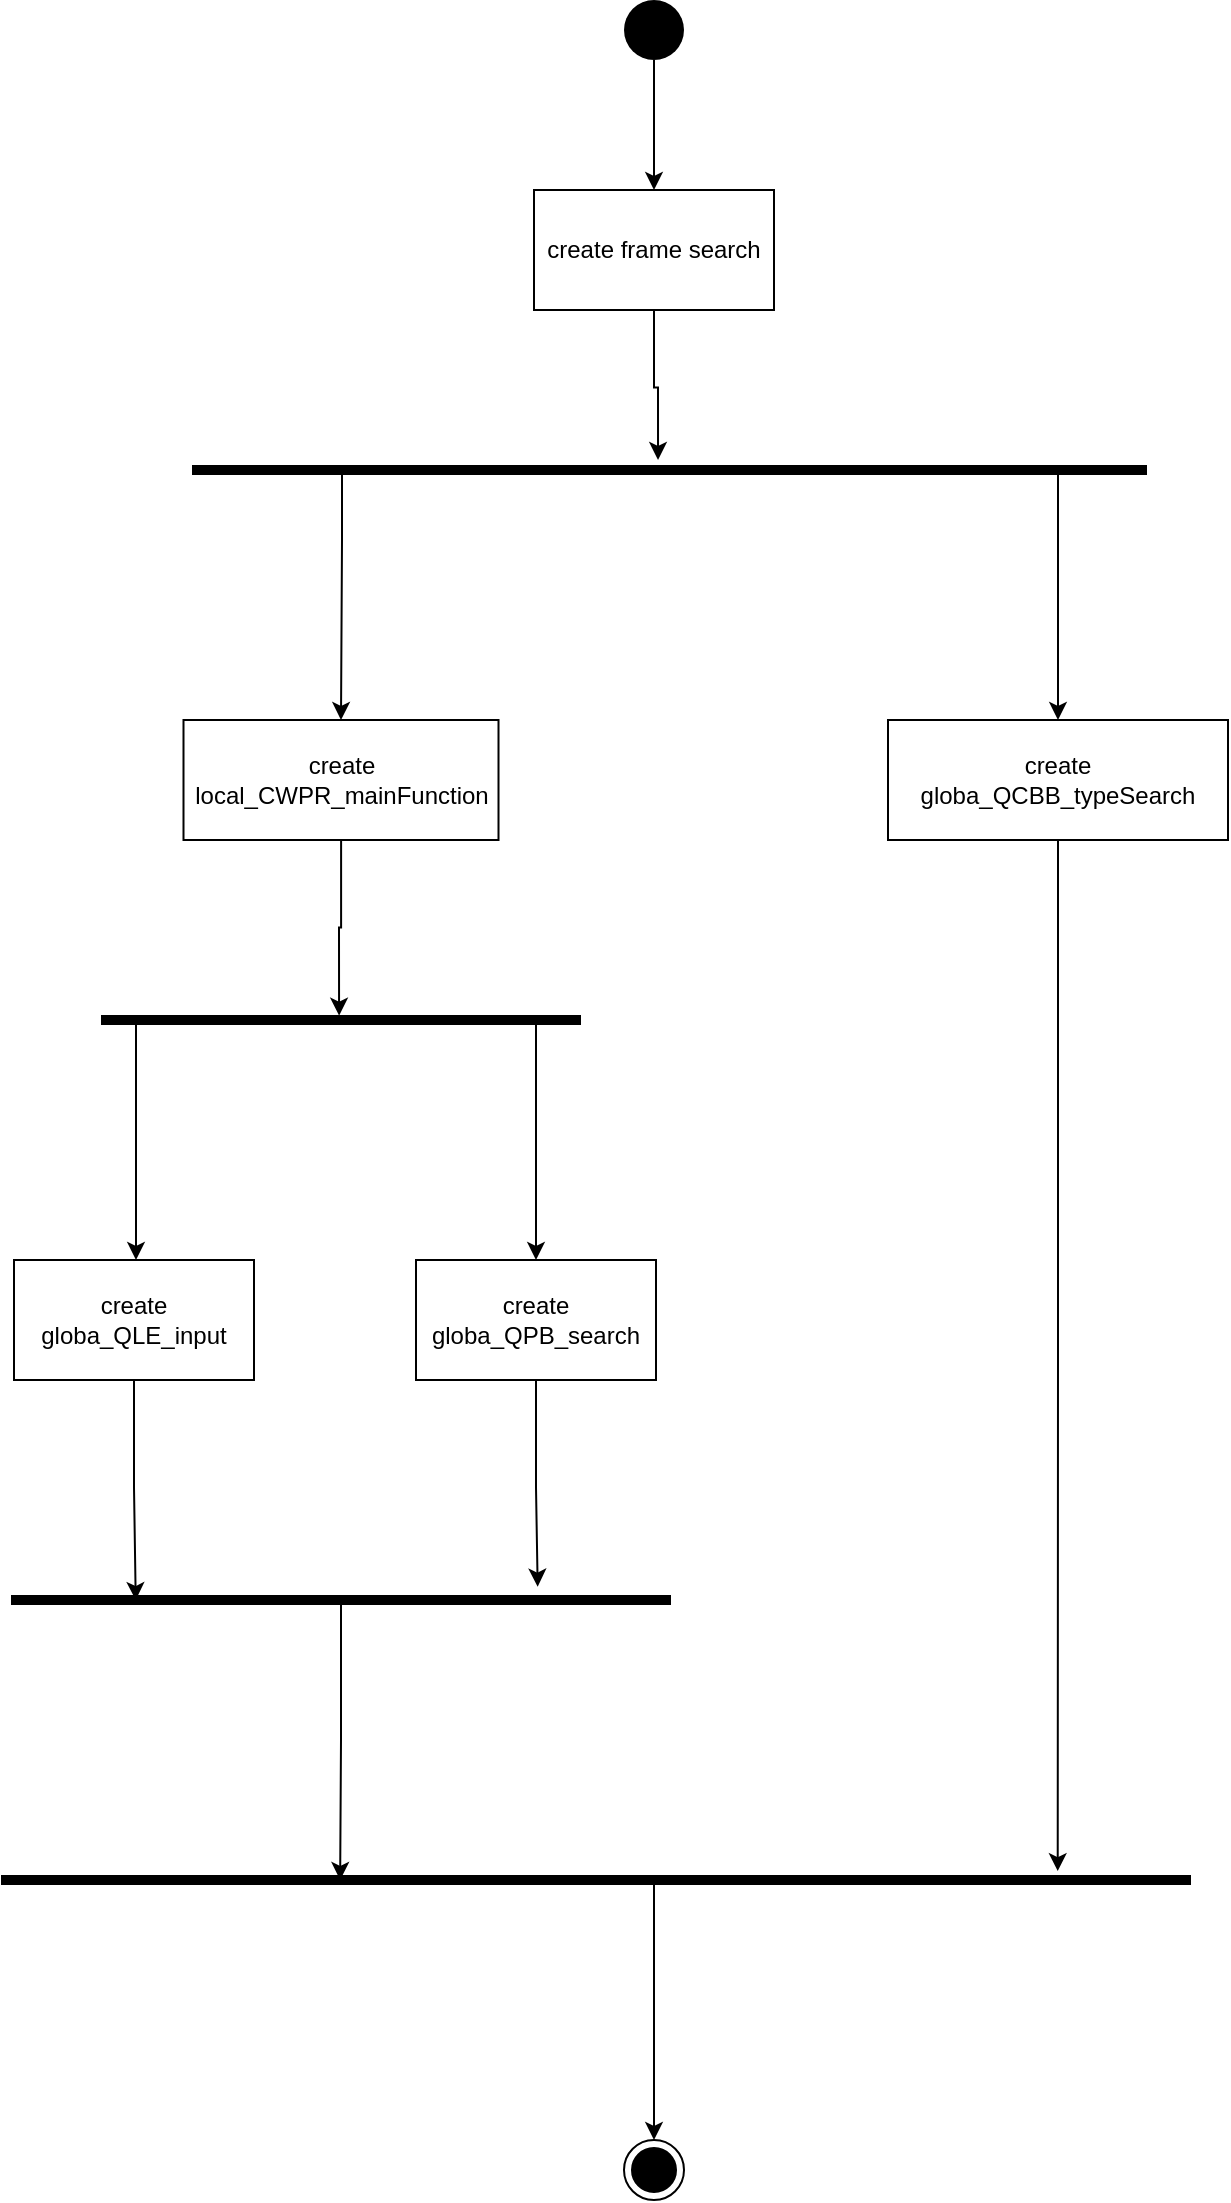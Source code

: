 <mxfile version="20.3.0" type="device" pages="3"><diagram id="C5RBs43oDa-KdzZeNtuy" name="Initial"><mxGraphModel dx="782" dy="579" grid="1" gridSize="10" guides="1" tooltips="1" connect="1" arrows="1" fold="1" page="1" pageScale="1" pageWidth="827" pageHeight="1169" math="0" shadow="0"><root><mxCell id="WIyWlLk6GJQsqaUBKTNV-0"/><mxCell id="WIyWlLk6GJQsqaUBKTNV-1" parent="WIyWlLk6GJQsqaUBKTNV-0"/><mxCell id="HW3s6GcuG9SrPmaIT4zq-5" value="" style="edgeStyle=orthogonalEdgeStyle;rounded=0;orthogonalLoop=1;jettySize=auto;html=1;" parent="WIyWlLk6GJQsqaUBKTNV-1" source="HW3s6GcuG9SrPmaIT4zq-3" target="HW3s6GcuG9SrPmaIT4zq-4" edge="1"><mxGeometry relative="1" as="geometry"/></mxCell><mxCell id="HW3s6GcuG9SrPmaIT4zq-3" value="" style="ellipse;fillColor=#000000;strokeColor=none;" parent="WIyWlLk6GJQsqaUBKTNV-1" vertex="1"><mxGeometry x="399" y="10" width="30" height="30" as="geometry"/></mxCell><mxCell id="HW3s6GcuG9SrPmaIT4zq-23" style="edgeStyle=orthogonalEdgeStyle;rounded=0;orthogonalLoop=1;jettySize=auto;html=1;entryX=-0.5;entryY=0.512;entryDx=0;entryDy=0;entryPerimeter=0;" parent="WIyWlLk6GJQsqaUBKTNV-1" source="HW3s6GcuG9SrPmaIT4zq-4" target="HW3s6GcuG9SrPmaIT4zq-6" edge="1"><mxGeometry relative="1" as="geometry"/></mxCell><mxCell id="HW3s6GcuG9SrPmaIT4zq-4" value="create frame search" style="whiteSpace=wrap;html=1;fillColor=default;strokeColor=default;" parent="WIyWlLk6GJQsqaUBKTNV-1" vertex="1"><mxGeometry x="354" y="105" width="120" height="60" as="geometry"/></mxCell><mxCell id="HW3s6GcuG9SrPmaIT4zq-13" style="edgeStyle=orthogonalEdgeStyle;rounded=0;orthogonalLoop=1;jettySize=auto;html=1;entryX=0.5;entryY=0;entryDx=0;entryDy=0;" parent="WIyWlLk6GJQsqaUBKTNV-1" target="HW3s6GcuG9SrPmaIT4zq-12" edge="1"><mxGeometry relative="1" as="geometry"><mxPoint x="616" y="247.5" as="sourcePoint"/><Array as="points"><mxPoint x="616" y="320"/><mxPoint x="616" y="320"/></Array></mxGeometry></mxCell><mxCell id="HW3s6GcuG9SrPmaIT4zq-18" style="edgeStyle=orthogonalEdgeStyle;rounded=0;orthogonalLoop=1;jettySize=auto;html=1;entryX=0.5;entryY=0;entryDx=0;entryDy=0;" parent="WIyWlLk6GJQsqaUBKTNV-1" target="HW3s6GcuG9SrPmaIT4zq-17" edge="1"><mxGeometry relative="1" as="geometry"><mxPoint x="258" y="247.5" as="sourcePoint"/><Array as="points"><mxPoint x="258" y="280"/><mxPoint x="258" y="280"/></Array></mxGeometry></mxCell><mxCell id="HW3s6GcuG9SrPmaIT4zq-6" value="" style="html=1;points=[];perimeter=orthogonalPerimeter;fillColor=#000000;strokeColor=none;rotation=90;" parent="WIyWlLk6GJQsqaUBKTNV-1" vertex="1"><mxGeometry x="419.25" y="6.25" width="5" height="477.5" as="geometry"/></mxCell><mxCell id="HW3s6GcuG9SrPmaIT4zq-25" style="edgeStyle=orthogonalEdgeStyle;rounded=0;orthogonalLoop=1;jettySize=auto;html=1;entryX=0.5;entryY=0.811;entryDx=0;entryDy=0;entryPerimeter=0;" parent="WIyWlLk6GJQsqaUBKTNV-1" source="HW3s6GcuG9SrPmaIT4zq-8" target="HW3s6GcuG9SrPmaIT4zq-24" edge="1"><mxGeometry relative="1" as="geometry"/></mxCell><mxCell id="HW3s6GcuG9SrPmaIT4zq-8" value="create &lt;br&gt;globa_QLE_input" style="whiteSpace=wrap;html=1;fillColor=default;strokeColor=default;" parent="WIyWlLk6GJQsqaUBKTNV-1" vertex="1"><mxGeometry x="94" y="640" width="120" height="60" as="geometry"/></mxCell><mxCell id="HW3s6GcuG9SrPmaIT4zq-28" style="edgeStyle=orthogonalEdgeStyle;rounded=0;orthogonalLoop=1;jettySize=auto;html=1;entryX=-0.389;entryY=0.112;entryDx=0;entryDy=0;entryPerimeter=0;" parent="WIyWlLk6GJQsqaUBKTNV-1" source="HW3s6GcuG9SrPmaIT4zq-12" target="HW3s6GcuG9SrPmaIT4zq-27" edge="1"><mxGeometry relative="1" as="geometry"/></mxCell><mxCell id="HW3s6GcuG9SrPmaIT4zq-12" value="create &lt;br&gt;globa_QCBB_typeSearch" style="whiteSpace=wrap;html=1;fillColor=default;strokeColor=default;" parent="WIyWlLk6GJQsqaUBKTNV-1" vertex="1"><mxGeometry x="531" y="370" width="170" height="60" as="geometry"/></mxCell><mxCell id="HW3s6GcuG9SrPmaIT4zq-20" style="edgeStyle=orthogonalEdgeStyle;rounded=0;orthogonalLoop=1;jettySize=auto;html=1;entryX=0.5;entryY=0;entryDx=0;entryDy=0;" parent="WIyWlLk6GJQsqaUBKTNV-1" source="HW3s6GcuG9SrPmaIT4zq-15" edge="1"><mxGeometry relative="1" as="geometry"><mxPoint x="155" y="640" as="targetPoint"/><Array as="points"><mxPoint x="155" y="560"/><mxPoint x="155" y="560"/></Array></mxGeometry></mxCell><mxCell id="HW3s6GcuG9SrPmaIT4zq-22" style="edgeStyle=orthogonalEdgeStyle;rounded=0;orthogonalLoop=1;jettySize=auto;html=1;entryX=0.5;entryY=0;entryDx=0;entryDy=0;" parent="WIyWlLk6GJQsqaUBKTNV-1" source="HW3s6GcuG9SrPmaIT4zq-15" target="HW3s6GcuG9SrPmaIT4zq-21" edge="1"><mxGeometry relative="1" as="geometry"><Array as="points"><mxPoint x="355" y="570"/><mxPoint x="355" y="570"/></Array></mxGeometry></mxCell><mxCell id="HW3s6GcuG9SrPmaIT4zq-15" value="" style="html=1;points=[];perimeter=orthogonalPerimeter;fillColor=#000000;strokeColor=none;rotation=90;" parent="WIyWlLk6GJQsqaUBKTNV-1" vertex="1"><mxGeometry x="255" y="400" width="5" height="240" as="geometry"/></mxCell><mxCell id="HW3s6GcuG9SrPmaIT4zq-19" style="edgeStyle=orthogonalEdgeStyle;rounded=0;orthogonalLoop=1;jettySize=auto;html=1;entryX=0.065;entryY=0.504;entryDx=0;entryDy=0;entryPerimeter=0;" parent="WIyWlLk6GJQsqaUBKTNV-1" source="HW3s6GcuG9SrPmaIT4zq-17" target="HW3s6GcuG9SrPmaIT4zq-15" edge="1"><mxGeometry relative="1" as="geometry"/></mxCell><mxCell id="HW3s6GcuG9SrPmaIT4zq-17" value="create &lt;br&gt;local_CWPR_mainFunction" style="whiteSpace=wrap;html=1;fillColor=default;strokeColor=default;" parent="WIyWlLk6GJQsqaUBKTNV-1" vertex="1"><mxGeometry x="178.75" y="370" width="157.5" height="60" as="geometry"/></mxCell><mxCell id="HW3s6GcuG9SrPmaIT4zq-26" style="edgeStyle=orthogonalEdgeStyle;rounded=0;orthogonalLoop=1;jettySize=auto;html=1;entryX=-0.833;entryY=0.202;entryDx=0;entryDy=0;entryPerimeter=0;" parent="WIyWlLk6GJQsqaUBKTNV-1" source="HW3s6GcuG9SrPmaIT4zq-21" target="HW3s6GcuG9SrPmaIT4zq-24" edge="1"><mxGeometry relative="1" as="geometry"/></mxCell><mxCell id="HW3s6GcuG9SrPmaIT4zq-21" value="create &lt;br&gt;globa_QPB_search" style="whiteSpace=wrap;html=1;fillColor=default;strokeColor=default;" parent="WIyWlLk6GJQsqaUBKTNV-1" vertex="1"><mxGeometry x="295" y="640" width="120" height="60" as="geometry"/></mxCell><mxCell id="HW3s6GcuG9SrPmaIT4zq-29" style="edgeStyle=orthogonalEdgeStyle;rounded=0;orthogonalLoop=1;jettySize=auto;html=1;entryX=0.5;entryY=0.715;entryDx=0;entryDy=0;entryPerimeter=0;" parent="WIyWlLk6GJQsqaUBKTNV-1" source="HW3s6GcuG9SrPmaIT4zq-24" target="HW3s6GcuG9SrPmaIT4zq-27" edge="1"><mxGeometry relative="1" as="geometry"/></mxCell><mxCell id="HW3s6GcuG9SrPmaIT4zq-24" value="" style="html=1;points=[];perimeter=orthogonalPerimeter;fillColor=#000000;strokeColor=none;rotation=90;" parent="WIyWlLk6GJQsqaUBKTNV-1" vertex="1"><mxGeometry x="255" y="645" width="5" height="330" as="geometry"/></mxCell><mxCell id="HW3s6GcuG9SrPmaIT4zq-31" style="edgeStyle=orthogonalEdgeStyle;rounded=0;orthogonalLoop=1;jettySize=auto;html=1;entryX=0.5;entryY=0;entryDx=0;entryDy=0;" parent="WIyWlLk6GJQsqaUBKTNV-1" source="HW3s6GcuG9SrPmaIT4zq-27" target="HW3s6GcuG9SrPmaIT4zq-30" edge="1"><mxGeometry relative="1" as="geometry"><Array as="points"><mxPoint x="414" y="1000"/><mxPoint x="414" y="1000"/></Array></mxGeometry></mxCell><mxCell id="HW3s6GcuG9SrPmaIT4zq-27" value="" style="html=1;points=[];perimeter=orthogonalPerimeter;fillColor=#000000;strokeColor=none;rotation=90;" parent="WIyWlLk6GJQsqaUBKTNV-1" vertex="1"><mxGeometry x="382.5" y="652.5" width="5" height="595" as="geometry"/></mxCell><mxCell id="HW3s6GcuG9SrPmaIT4zq-30" value="" style="ellipse;html=1;shape=endState;fillColor=strokeColor;strokeColor=default;" parent="WIyWlLk6GJQsqaUBKTNV-1" vertex="1"><mxGeometry x="399" y="1080" width="30" height="30" as="geometry"/></mxCell></root></mxGraphModel></diagram><diagram id="mfyhlO7D3mJiVKeQT4cL" name="Activity"><mxGraphModel dx="1303" dy="965" grid="1" gridSize="10" guides="1" tooltips="1" connect="1" arrows="1" fold="1" page="1" pageScale="1" pageWidth="3300" pageHeight="4681" math="0" shadow="0"><root><mxCell id="0"/><mxCell id="1" parent="0"/><mxCell id="NuwRtj6f5ZlNWBXVbHST-3" value="" style="edgeStyle=orthogonalEdgeStyle;rounded=0;orthogonalLoop=1;jettySize=auto;html=1;" parent="1" source="NuwRtj6f5ZlNWBXVbHST-1" target="NuwRtj6f5ZlNWBXVbHST-2" edge="1"><mxGeometry relative="1" as="geometry"/></mxCell><mxCell id="NuwRtj6f5ZlNWBXVbHST-1" value="the screen display search" style="whiteSpace=wrap;html=1;strokeColor=default;fillColor=default;" parent="1" vertex="1"><mxGeometry x="1520" y="40" width="120" height="60" as="geometry"/></mxCell><mxCell id="NuwRtj6f5ZlNWBXVbHST-5" value="" style="edgeStyle=orthogonalEdgeStyle;rounded=0;orthogonalLoop=1;jettySize=auto;html=1;" parent="1" source="NuwRtj6f5ZlNWBXVbHST-2" target="NuwRtj6f5ZlNWBXVbHST-4" edge="1"><mxGeometry relative="1" as="geometry"/></mxCell><mxCell id="NuwRtj6f5ZlNWBXVbHST-2" value="enter input" style="whiteSpace=wrap;html=1;" parent="1" vertex="1"><mxGeometry x="1520" y="180" width="120" height="60" as="geometry"/></mxCell><mxCell id="NuwRtj6f5ZlNWBXVbHST-7" style="edgeStyle=orthogonalEdgeStyle;rounded=0;orthogonalLoop=1;jettySize=auto;html=1;entryX=1;entryY=0.5;entryDx=0;entryDy=0;" parent="1" source="NuwRtj6f5ZlNWBXVbHST-4" target="NuwRtj6f5ZlNWBXVbHST-6" edge="1"><mxGeometry relative="1" as="geometry"/></mxCell><mxCell id="S7KIOJrOLh0cjMI3lGs8-2" value="" style="edgeStyle=orthogonalEdgeStyle;rounded=0;orthogonalLoop=1;jettySize=auto;html=1;" edge="1" parent="1" source="NuwRtj6f5ZlNWBXVbHST-4" target="S7KIOJrOLh0cjMI3lGs8-1"><mxGeometry relative="1" as="geometry"/></mxCell><mxCell id="NuwRtj6f5ZlNWBXVbHST-4" value="click button or press enter" style="rhombus;whiteSpace=wrap;html=1;" parent="1" vertex="1"><mxGeometry x="1535" y="360" width="90" height="100" as="geometry"/></mxCell><mxCell id="NuwRtj6f5ZlNWBXVbHST-6" value="" style="shape=sumEllipse;perimeter=ellipsePerimeter;whiteSpace=wrap;html=1;backgroundOutline=1;strokeColor=default;fillColor=default;" parent="1" vertex="1"><mxGeometry x="1360" y="395" width="30" height="30" as="geometry"/></mxCell><mxCell id="NuwRtj6f5ZlNWBXVbHST-8" value="No" style="text;html=1;align=center;verticalAlign=middle;resizable=0;points=[];autosize=1;strokeColor=none;fillColor=none;" parent="1" vertex="1"><mxGeometry x="1450" y="380" width="40" height="30" as="geometry"/></mxCell><mxCell id="NuwRtj6f5ZlNWBXVbHST-15" value="" style="edgeStyle=orthogonalEdgeStyle;rounded=0;orthogonalLoop=1;jettySize=auto;html=1;" parent="1" source="NuwRtj6f5ZlNWBXVbHST-9" target="NuwRtj6f5ZlNWBXVbHST-14" edge="1"><mxGeometry relative="1" as="geometry"/></mxCell><mxCell id="gUjxd9xFuRG3Gw2kJHa5-24" value="" style="edgeStyle=orthogonalEdgeStyle;rounded=0;orthogonalLoop=1;jettySize=auto;html=1;" parent="1" source="NuwRtj6f5ZlNWBXVbHST-9" target="gUjxd9xFuRG3Gw2kJHa5-23" edge="1"><mxGeometry relative="1" as="geometry"/></mxCell><mxCell id="gUjxd9xFuRG3Gw2kJHa5-35" value="" style="edgeStyle=orthogonalEdgeStyle;rounded=0;orthogonalLoop=1;jettySize=auto;html=1;" parent="1" source="NuwRtj6f5ZlNWBXVbHST-9" target="gUjxd9xFuRG3Gw2kJHa5-34" edge="1"><mxGeometry relative="1" as="geometry"/></mxCell><mxCell id="NuwRtj6f5ZlNWBXVbHST-9" value="check combobox" style="rhombus;whiteSpace=wrap;html=1;" parent="1" vertex="1"><mxGeometry x="1535" y="688" width="90" height="100" as="geometry"/></mxCell><mxCell id="NuwRtj6f5ZlNWBXVbHST-11" value="Yes" style="text;html=1;align=center;verticalAlign=middle;resizable=0;points=[];autosize=1;strokeColor=none;fillColor=none;" parent="1" vertex="1"><mxGeometry x="1580" y="638" width="40" height="30" as="geometry"/></mxCell><mxCell id="gUjxd9xFuRG3Gw2kJHa5-2" value="" style="edgeStyle=orthogonalEdgeStyle;rounded=0;orthogonalLoop=1;jettySize=auto;html=1;" parent="1" source="NuwRtj6f5ZlNWBXVbHST-14" target="gUjxd9xFuRG3Gw2kJHa5-1" edge="1"><mxGeometry relative="1" as="geometry"/></mxCell><mxCell id="NuwRtj6f5ZlNWBXVbHST-14" value="search meaning of word from DB_Word" style="ellipse;whiteSpace=wrap;html=1;" parent="1" vertex="1"><mxGeometry x="1020" y="868" width="120" height="60" as="geometry"/></mxCell><mxCell id="NuwRtj6f5ZlNWBXVbHST-16" value="viet-eng" style="text;html=1;align=center;verticalAlign=middle;resizable=0;points=[];autosize=1;strokeColor=none;fillColor=none;" parent="1" vertex="1"><mxGeometry x="1375" y="708" width="70" height="30" as="geometry"/></mxCell><mxCell id="gUjxd9xFuRG3Gw2kJHa5-64" style="edgeStyle=orthogonalEdgeStyle;rounded=0;orthogonalLoop=1;jettySize=auto;html=1;entryX=0;entryY=0.5;entryDx=0;entryDy=0;" parent="1" source="gUjxd9xFuRG3Gw2kJHa5-1" target="gUjxd9xFuRG3Gw2kJHa5-11" edge="1"><mxGeometry relative="1" as="geometry"/></mxCell><mxCell id="Yy6Gukao0RlILfRF28ny-2" value="" style="edgeStyle=orthogonalEdgeStyle;rounded=0;orthogonalLoop=1;jettySize=auto;html=1;entryX=0.5;entryY=0;entryDx=0;entryDy=0;" edge="1" parent="1" source="gUjxd9xFuRG3Gw2kJHa5-1" target="gUjxd9xFuRG3Gw2kJHa5-5"><mxGeometry relative="1" as="geometry"><mxPoint x="1080" y="1143" as="targetPoint"/></mxGeometry></mxCell><mxCell id="gUjxd9xFuRG3Gw2kJHa5-1" value="have listWord?" style="rhombus;whiteSpace=wrap;html=1;" parent="1" vertex="1"><mxGeometry x="1040" y="973" width="80" height="80" as="geometry"/></mxCell><mxCell id="gUjxd9xFuRG3Gw2kJHa5-8" value="" style="edgeStyle=orthogonalEdgeStyle;rounded=0;orthogonalLoop=1;jettySize=auto;html=1;" parent="1" source="gUjxd9xFuRG3Gw2kJHa5-5" target="gUjxd9xFuRG3Gw2kJHa5-7" edge="1"><mxGeometry relative="1" as="geometry"/></mxCell><mxCell id="gUjxd9xFuRG3Gw2kJHa5-5" value="add each word in widget" style="ellipse;whiteSpace=wrap;html=1;" parent="1" vertex="1"><mxGeometry x="1020" y="1160" width="120" height="60" as="geometry"/></mxCell><mxCell id="gUjxd9xFuRG3Gw2kJHa5-10" value="" style="edgeStyle=orthogonalEdgeStyle;rounded=0;orthogonalLoop=1;jettySize=auto;html=1;" parent="1" source="gUjxd9xFuRG3Gw2kJHa5-7" target="gUjxd9xFuRG3Gw2kJHa5-9" edge="1"><mxGeometry relative="1" as="geometry"/></mxCell><mxCell id="gUjxd9xFuRG3Gw2kJHa5-7" value="add widgets to listShowing" style="ellipse;whiteSpace=wrap;html=1;" parent="1" vertex="1"><mxGeometry x="1020" y="1300" width="120" height="60" as="geometry"/></mxCell><mxCell id="gUjxd9xFuRG3Gw2kJHa5-9" value="show in the widget show words" style="whiteSpace=wrap;html=1;" parent="1" vertex="1"><mxGeometry x="1020" y="1440" width="120" height="60" as="geometry"/></mxCell><mxCell id="gUjxd9xFuRG3Gw2kJHa5-14" value="" style="edgeStyle=orthogonalEdgeStyle;rounded=0;orthogonalLoop=1;jettySize=auto;html=1;" parent="1" source="gUjxd9xFuRG3Gw2kJHa5-11" target="gUjxd9xFuRG3Gw2kJHa5-13" edge="1"><mxGeometry relative="1" as="geometry"/></mxCell><mxCell id="gUjxd9xFuRG3Gw2kJHa5-11" value="show message annouce don't find text and tell want to search in internet" style="whiteSpace=wrap;html=1;" parent="1" vertex="1"><mxGeometry x="1530" y="1878" width="120" height="60" as="geometry"/></mxCell><mxCell id="gUjxd9xFuRG3Gw2kJHa5-18" value="" style="edgeStyle=orthogonalEdgeStyle;rounded=0;orthogonalLoop=1;jettySize=auto;html=1;" parent="1" source="gUjxd9xFuRG3Gw2kJHa5-13" target="gUjxd9xFuRG3Gw2kJHa5-17" edge="1"><mxGeometry relative="1" as="geometry"/></mxCell><mxCell id="gUjxd9xFuRG3Gw2kJHa5-20" value="" style="edgeStyle=orthogonalEdgeStyle;rounded=0;orthogonalLoop=1;jettySize=auto;html=1;" parent="1" source="gUjxd9xFuRG3Gw2kJHa5-13" target="gUjxd9xFuRG3Gw2kJHa5-19" edge="1"><mxGeometry relative="1" as="geometry"/></mxCell><mxCell id="gUjxd9xFuRG3Gw2kJHa5-13" value="click in message" style="rhombus;whiteSpace=wrap;html=1;" parent="1" vertex="1"><mxGeometry x="1550" y="2008" width="80" height="80" as="geometry"/></mxCell><mxCell id="gUjxd9xFuRG3Gw2kJHa5-17" value="open browser" style="whiteSpace=wrap;html=1;" parent="1" vertex="1"><mxGeometry x="1370" y="2128" width="120" height="60" as="geometry"/></mxCell><mxCell id="gUjxd9xFuRG3Gw2kJHa5-19" value="destroy message" style="whiteSpace=wrap;html=1;" parent="1" vertex="1"><mxGeometry x="1670" y="2128" width="120" height="60" as="geometry"/></mxCell><mxCell id="gUjxd9xFuRG3Gw2kJHa5-21" value="Yes" style="text;html=1;align=center;verticalAlign=middle;resizable=0;points=[];autosize=1;strokeColor=none;fillColor=none;" parent="1" vertex="1"><mxGeometry x="1470" y="2018" width="40" height="30" as="geometry"/></mxCell><mxCell id="gUjxd9xFuRG3Gw2kJHa5-22" value="Cancel" style="text;html=1;align=center;verticalAlign=middle;resizable=0;points=[];autosize=1;strokeColor=none;fillColor=none;" parent="1" vertex="1"><mxGeometry x="1650" y="2018" width="60" height="30" as="geometry"/></mxCell><mxCell id="gUjxd9xFuRG3Gw2kJHa5-27" value="" style="edgeStyle=orthogonalEdgeStyle;rounded=0;orthogonalLoop=1;jettySize=auto;html=1;" parent="1" source="gUjxd9xFuRG3Gw2kJHa5-23" target="gUjxd9xFuRG3Gw2kJHa5-26" edge="1"><mxGeometry relative="1" as="geometry"/></mxCell><mxCell id="gUjxd9xFuRG3Gw2kJHa5-23" value="search word from DB_word" style="ellipse;whiteSpace=wrap;html=1;" parent="1" vertex="1"><mxGeometry x="1520" y="888" width="120" height="60" as="geometry"/></mxCell><mxCell id="gUjxd9xFuRG3Gw2kJHa5-25" value="eng-viet" style="text;html=1;align=center;verticalAlign=middle;resizable=0;points=[];autosize=1;strokeColor=none;fillColor=none;" parent="1" vertex="1"><mxGeometry x="1580" y="818" width="70" height="30" as="geometry"/></mxCell><mxCell id="gUjxd9xFuRG3Gw2kJHa5-71" style="edgeStyle=orthogonalEdgeStyle;rounded=0;orthogonalLoop=1;jettySize=auto;html=1;entryX=0.5;entryY=0;entryDx=0;entryDy=0;" parent="1" source="gUjxd9xFuRG3Gw2kJHa5-26" target="gUjxd9xFuRG3Gw2kJHa5-11" edge="1"><mxGeometry relative="1" as="geometry"><Array as="points"><mxPoint x="1720" y="1013"/><mxPoint x="1720" y="1588"/><mxPoint x="1590" y="1588"/></Array></mxGeometry></mxCell><mxCell id="Yy6Gukao0RlILfRF28ny-5" value="" style="edgeStyle=orthogonalEdgeStyle;rounded=0;orthogonalLoop=1;jettySize=auto;html=1;entryX=0.5;entryY=0;entryDx=0;entryDy=0;" edge="1" parent="1" source="gUjxd9xFuRG3Gw2kJHa5-26" target="gUjxd9xFuRG3Gw2kJHa5-28"><mxGeometry relative="1" as="geometry"><mxPoint x="1580" y="1143" as="targetPoint"/></mxGeometry></mxCell><mxCell id="gUjxd9xFuRG3Gw2kJHa5-26" value="Find" style="rhombus;whiteSpace=wrap;html=1;" parent="1" vertex="1"><mxGeometry x="1540" y="973" width="80" height="80" as="geometry"/></mxCell><mxCell id="q7JfVjtkW27l7ydclnNB-1" style="edgeStyle=orthogonalEdgeStyle;rounded=0;orthogonalLoop=1;jettySize=auto;html=1;entryX=0.5;entryY=0;entryDx=0;entryDy=0;" edge="1" parent="1" source="gUjxd9xFuRG3Gw2kJHa5-28" target="gUjxd9xFuRG3Gw2kJHa5-32"><mxGeometry relative="1" as="geometry"/></mxCell><mxCell id="gUjxd9xFuRG3Gw2kJHa5-28" value="add word to widget" style="ellipse;whiteSpace=wrap;html=1;" parent="1" vertex="1"><mxGeometry x="1520" y="1158" width="120" height="60" as="geometry"/></mxCell><mxCell id="gUjxd9xFuRG3Gw2kJHa5-32" value="show screen that display word" style="whiteSpace=wrap;html=1;" parent="1" vertex="1"><mxGeometry x="1520" y="1278" width="120" height="60" as="geometry"/></mxCell><mxCell id="gUjxd9xFuRG3Gw2kJHa5-38" value="" style="edgeStyle=orthogonalEdgeStyle;rounded=0;orthogonalLoop=1;jettySize=auto;html=1;" parent="1" source="gUjxd9xFuRG3Gw2kJHa5-34" target="gUjxd9xFuRG3Gw2kJHa5-37" edge="1"><mxGeometry relative="1" as="geometry"/></mxCell><mxCell id="gUjxd9xFuRG3Gw2kJHa5-34" value="searh text in DB_grammar" style="ellipse;whiteSpace=wrap;html=1;" parent="1" vertex="1"><mxGeometry x="2050" y="888" width="120" height="60" as="geometry"/></mxCell><mxCell id="gUjxd9xFuRG3Gw2kJHa5-36" value="grammar" style="text;html=1;align=center;verticalAlign=middle;resizable=0;points=[];autosize=1;strokeColor=none;fillColor=none;" parent="1" vertex="1"><mxGeometry x="1780" y="708" width="70" height="30" as="geometry"/></mxCell><mxCell id="gUjxd9xFuRG3Gw2kJHa5-46" value="" style="edgeStyle=orthogonalEdgeStyle;rounded=0;orthogonalLoop=1;jettySize=auto;html=1;" parent="1" source="gUjxd9xFuRG3Gw2kJHa5-37" target="gUjxd9xFuRG3Gw2kJHa5-45" edge="1"><mxGeometry relative="1" as="geometry"/></mxCell><mxCell id="Yy6Gukao0RlILfRF28ny-8" value="" style="edgeStyle=orthogonalEdgeStyle;rounded=0;orthogonalLoop=1;jettySize=auto;html=1;entryX=0.5;entryY=0;entryDx=0;entryDy=0;" edge="1" parent="1" source="gUjxd9xFuRG3Gw2kJHa5-37" target="gUjxd9xFuRG3Gw2kJHa5-39"><mxGeometry relative="1" as="geometry"><mxPoint x="2110" y="1188" as="targetPoint"/></mxGeometry></mxCell><mxCell id="gUjxd9xFuRG3Gw2kJHa5-37" value="find" style="rhombus;whiteSpace=wrap;html=1;" parent="1" vertex="1"><mxGeometry x="2070" y="1018" width="80" height="80" as="geometry"/></mxCell><mxCell id="gUjxd9xFuRG3Gw2kJHa5-42" value="" style="edgeStyle=orthogonalEdgeStyle;rounded=0;orthogonalLoop=1;jettySize=auto;html=1;" parent="1" source="gUjxd9xFuRG3Gw2kJHa5-39" target="gUjxd9xFuRG3Gw2kJHa5-41" edge="1"><mxGeometry relative="1" as="geometry"/></mxCell><mxCell id="gUjxd9xFuRG3Gw2kJHa5-39" value="add grammar to widget" style="ellipse;whiteSpace=wrap;html=1;" parent="1" vertex="1"><mxGeometry x="2050" y="1200" width="120" height="60" as="geometry"/></mxCell><mxCell id="gUjxd9xFuRG3Gw2kJHa5-44" value="" style="edgeStyle=orthogonalEdgeStyle;rounded=0;orthogonalLoop=1;jettySize=auto;html=1;" parent="1" source="gUjxd9xFuRG3Gw2kJHa5-41" target="gUjxd9xFuRG3Gw2kJHa5-43" edge="1"><mxGeometry relative="1" as="geometry"/></mxCell><mxCell id="gUjxd9xFuRG3Gw2kJHa5-41" value="add widget to listShowing" style="ellipse;whiteSpace=wrap;html=1;" parent="1" vertex="1"><mxGeometry x="2050" y="1340" width="120" height="60" as="geometry"/></mxCell><mxCell id="gUjxd9xFuRG3Gw2kJHa5-43" value="show screen that display grammar" style="whiteSpace=wrap;html=1;" parent="1" vertex="1"><mxGeometry x="2050" y="1480" width="120" height="60" as="geometry"/></mxCell><mxCell id="gUjxd9xFuRG3Gw2kJHa5-48" value="" style="edgeStyle=orthogonalEdgeStyle;rounded=0;orthogonalLoop=1;jettySize=auto;html=1;" parent="1" source="gUjxd9xFuRG3Gw2kJHa5-45" target="gUjxd9xFuRG3Gw2kJHa5-47" edge="1"><mxGeometry relative="1" as="geometry"/></mxCell><mxCell id="gUjxd9xFuRG3Gw2kJHa5-45" value="search structure in DB_grammar" style="ellipse;whiteSpace=wrap;html=1;" parent="1" vertex="1"><mxGeometry x="2290" y="1028" width="120" height="60" as="geometry"/></mxCell><mxCell id="gUjxd9xFuRG3Gw2kJHa5-72" style="edgeStyle=orthogonalEdgeStyle;rounded=0;orthogonalLoop=1;jettySize=auto;html=1;entryX=1;entryY=0.5;entryDx=0;entryDy=0;" parent="1" source="gUjxd9xFuRG3Gw2kJHa5-47" target="gUjxd9xFuRG3Gw2kJHa5-11" edge="1"><mxGeometry relative="1" as="geometry"><Array as="points"><mxPoint x="2600" y="1198"/><mxPoint x="2600" y="1908"/></Array></mxGeometry></mxCell><mxCell id="Yy6Gukao0RlILfRF28ny-11" value="" style="edgeStyle=orthogonalEdgeStyle;rounded=0;orthogonalLoop=1;jettySize=auto;html=1;entryX=0.5;entryY=0;entryDx=0;entryDy=0;" edge="1" parent="1" source="gUjxd9xFuRG3Gw2kJHa5-47" target="gUjxd9xFuRG3Gw2kJHa5-49"><mxGeometry relative="1" as="geometry"><mxPoint x="2350.0" y="1328" as="targetPoint"/></mxGeometry></mxCell><mxCell id="gUjxd9xFuRG3Gw2kJHa5-47" value="have listGrammar" style="rhombus;whiteSpace=wrap;html=1;" parent="1" vertex="1"><mxGeometry x="2310" y="1158" width="80" height="80" as="geometry"/></mxCell><mxCell id="gUjxd9xFuRG3Gw2kJHa5-54" value="" style="edgeStyle=orthogonalEdgeStyle;rounded=0;orthogonalLoop=1;jettySize=auto;html=1;" parent="1" source="gUjxd9xFuRG3Gw2kJHa5-49" target="gUjxd9xFuRG3Gw2kJHa5-53" edge="1"><mxGeometry relative="1" as="geometry"/></mxCell><mxCell id="gUjxd9xFuRG3Gw2kJHa5-49" value="add each grammar to widget" style="ellipse;whiteSpace=wrap;html=1;" parent="1" vertex="1"><mxGeometry x="2290" y="1350" width="120" height="60" as="geometry"/></mxCell><mxCell id="gUjxd9xFuRG3Gw2kJHa5-56" value="" style="edgeStyle=orthogonalEdgeStyle;rounded=0;orthogonalLoop=1;jettySize=auto;html=1;" parent="1" source="gUjxd9xFuRG3Gw2kJHa5-53" target="gUjxd9xFuRG3Gw2kJHa5-55" edge="1"><mxGeometry relative="1" as="geometry"/></mxCell><mxCell id="gUjxd9xFuRG3Gw2kJHa5-53" value="add all widdgets to listShowing" style="ellipse;whiteSpace=wrap;html=1;" parent="1" vertex="1"><mxGeometry x="2290" y="1490" width="120" height="60" as="geometry"/></mxCell><mxCell id="gUjxd9xFuRG3Gw2kJHa5-55" value="show screen that display grammars" style="whiteSpace=wrap;html=1;" parent="1" vertex="1"><mxGeometry x="2290" y="1630" width="120" height="60" as="geometry"/></mxCell><mxCell id="gUjxd9xFuRG3Gw2kJHa5-57" value="Yes" style="text;html=1;align=center;verticalAlign=middle;resizable=0;points=[];autosize=1;strokeColor=none;fillColor=none;" parent="1" vertex="1"><mxGeometry x="1040" y="1090" width="40" height="30" as="geometry"/></mxCell><mxCell id="gUjxd9xFuRG3Gw2kJHa5-58" value="Yes" style="text;html=1;align=center;verticalAlign=middle;resizable=0;points=[];autosize=1;strokeColor=none;fillColor=none;" parent="1" vertex="1"><mxGeometry x="1540" y="1080" width="40" height="30" as="geometry"/></mxCell><mxCell id="gUjxd9xFuRG3Gw2kJHa5-59" value="Yes" style="text;html=1;align=center;verticalAlign=middle;resizable=0;points=[];autosize=1;strokeColor=none;fillColor=none;" parent="1" vertex="1"><mxGeometry x="2070" y="1128" width="40" height="30" as="geometry"/></mxCell><mxCell id="gUjxd9xFuRG3Gw2kJHa5-61" value="Yes" style="text;html=1;align=center;verticalAlign=middle;resizable=0;points=[];autosize=1;strokeColor=none;fillColor=none;" parent="1" vertex="1"><mxGeometry x="2310" y="1263" width="40" height="30" as="geometry"/></mxCell><mxCell id="gUjxd9xFuRG3Gw2kJHa5-63" value="No" style="text;html=1;align=center;verticalAlign=middle;resizable=0;points=[];autosize=1;strokeColor=none;fillColor=none;" parent="1" vertex="1"><mxGeometry x="2480" y="1173" width="40" height="30" as="geometry"/></mxCell><mxCell id="gUjxd9xFuRG3Gw2kJHa5-65" value="No" style="text;html=1;align=center;verticalAlign=middle;resizable=0;points=[];autosize=1;strokeColor=none;fillColor=none;" parent="1" vertex="1"><mxGeometry x="1170" y="988" width="40" height="30" as="geometry"/></mxCell><mxCell id="gUjxd9xFuRG3Gw2kJHa5-73" value="No" style="text;html=1;align=center;verticalAlign=middle;resizable=0;points=[];autosize=1;strokeColor=none;fillColor=none;" parent="1" vertex="1"><mxGeometry x="2200" y="1028" width="40" height="30" as="geometry"/></mxCell><mxCell id="gUjxd9xFuRG3Gw2kJHa5-74" value="No" style="text;html=1;align=center;verticalAlign=middle;resizable=0;points=[];autosize=1;strokeColor=none;fillColor=none;" parent="1" vertex="1"><mxGeometry x="1650" y="988" width="40" height="30" as="geometry"/></mxCell><mxCell id="S7KIOJrOLh0cjMI3lGs8-4" style="edgeStyle=orthogonalEdgeStyle;rounded=0;orthogonalLoop=1;jettySize=auto;html=1;entryX=0.5;entryY=0;entryDx=0;entryDy=0;" edge="1" parent="1" source="S7KIOJrOLh0cjMI3lGs8-1" target="NuwRtj6f5ZlNWBXVbHST-9"><mxGeometry relative="1" as="geometry"/></mxCell><mxCell id="S7KIOJrOLh0cjMI3lGs8-8" style="edgeStyle=orthogonalEdgeStyle;rounded=0;orthogonalLoop=1;jettySize=auto;html=1;entryX=1;entryY=0.5;entryDx=0;entryDy=0;" edge="1" parent="1" source="S7KIOJrOLh0cjMI3lGs8-1" target="S7KIOJrOLh0cjMI3lGs8-7"><mxGeometry relative="1" as="geometry"/></mxCell><mxCell id="S7KIOJrOLh0cjMI3lGs8-1" value="input not blank" style="rhombus;whiteSpace=wrap;html=1;" vertex="1" parent="1"><mxGeometry x="1540" y="550" width="80" height="80" as="geometry"/></mxCell><mxCell id="S7KIOJrOLh0cjMI3lGs8-5" value="Yes" style="text;html=1;align=center;verticalAlign=middle;resizable=0;points=[];autosize=1;strokeColor=none;fillColor=none;" vertex="1" parent="1"><mxGeometry x="1580" y="490" width="40" height="30" as="geometry"/></mxCell><mxCell id="S7KIOJrOLh0cjMI3lGs8-7" value="" style="shape=sumEllipse;perimeter=ellipsePerimeter;whiteSpace=wrap;html=1;backgroundOutline=1;" vertex="1" parent="1"><mxGeometry x="1360" y="575" width="30" height="30" as="geometry"/></mxCell></root></mxGraphModel></diagram><diagram id="W9CcmfESpWfTmnzAO4UA" name="Sequence"><mxGraphModel dx="4082" dy="579" grid="1" gridSize="10" guides="1" tooltips="1" connect="1" arrows="1" fold="1" page="1" pageScale="1" pageWidth="3300" pageHeight="4681" math="0" shadow="0"><root><mxCell id="0"/><mxCell id="1" parent="0"/><mxCell id="aHbkWDMJIX6-MFDJa311-7" value="listGrammar" style="shape=umlFrame;whiteSpace=wrap;html=1;width=80;height=30;" parent="1" vertex="1"><mxGeometry x="120" y="3840" width="2600" height="880" as="geometry"/></mxCell><mxCell id="Awt_6-JzqjSbxpvB71Xy-27" value="button" style="shape=umlFrame;whiteSpace=wrap;html=1;" parent="1" vertex="1"><mxGeometry x="120" y="2360" width="2600" height="360" as="geometry"/></mxCell><mxCell id="aHbkWDMJIX6-MFDJa311-41" value="button" style="shape=umlFrame;whiteSpace=wrap;html=1;" parent="1" vertex="1"><mxGeometry x="154" y="4318" width="2526" height="360" as="geometry"/></mxCell><mxCell id="JacupJ4dX4voQTVVm3Wg-1" value="input" style="shape=umlFrame;whiteSpace=wrap;html=1;" parent="1" vertex="1"><mxGeometry y="360" width="2840" height="4480" as="geometry"/></mxCell><mxCell id="3pH2TQh9STBzLiANzDzI-1" value="combobox" style="shape=umlFrame;whiteSpace=wrap;html=1;width=70;height=30;" parent="1" vertex="1"><mxGeometry x="40" y="440" width="2760" height="4360" as="geometry"/></mxCell><mxCell id="ECTmIAUV9OeUAQZsPQ1T-1" value="grammarObject" style="shape=umlFrame;whiteSpace=wrap;html=1;width=100;height=30;" parent="1" vertex="1"><mxGeometry x="80" y="3280" width="2680" height="1480" as="geometry"/></mxCell><mxCell id="e6SniF0Un_bU-3m4SnqO-1" value="listWords" style="shape=umlFrame;whiteSpace=wrap;html=1;" parent="1" vertex="1"><mxGeometry x="80" y="760" width="2680" height="840" as="geometry"/></mxCell><mxCell id="Awt_6-JzqjSbxpvB71Xy-3" value="button" style="shape=umlFrame;whiteSpace=wrap;html=1;" parent="1" vertex="1"><mxGeometry x="120" y="1200" width="2600" height="360" as="geometry"/></mxCell><mxCell id="nh-XRYWDLbObOi5kJbpm-1" value="wordObject" style="shape=umlFrame;whiteSpace=wrap;html=1;width=70;height=30;" parent="1" vertex="1"><mxGeometry x="80" y="1957" width="2680" height="803" as="geometry"/></mxCell><mxCell id="B2RMUEPrm46x-EH7ciRm-1" value="" style="shape=umlLifeline;participant=umlActor;perimeter=lifelinePerimeter;whiteSpace=wrap;html=1;container=1;collapsible=0;recursiveResize=0;verticalAlign=top;spacingTop=36;outlineConnect=0;strokeColor=default;fillColor=default;" parent="1" vertex="1"><mxGeometry x="412" y="120" width="20" height="4800" as="geometry"/></mxCell><mxCell id="7vxeXRAJeaSSnGG9rxJ8-3" value="" style="html=1;points=[];perimeter=orthogonalPerimeter;" parent="B2RMUEPrm46x-EH7ciRm-1" vertex="1"><mxGeometry x="5" y="120" width="10" height="40" as="geometry"/></mxCell><mxCell id="LtoqDy3smzJZ9hEuxzFY-1" value="" style="html=1;points=[];perimeter=orthogonalPerimeter;" parent="B2RMUEPrm46x-EH7ciRm-1" vertex="1"><mxGeometry x="5" y="200" width="10" height="4280" as="geometry"/></mxCell><mxCell id="B2RMUEPrm46x-EH7ciRm-2" value=":UI_Search" style="shape=umlLifeline;perimeter=lifelinePerimeter;whiteSpace=wrap;html=1;container=1;collapsible=0;recursiveResize=0;outlineConnect=0;strokeColor=default;fillColor=default;" parent="1" vertex="1"><mxGeometry x="572" y="120" width="100" height="4800" as="geometry"/></mxCell><mxCell id="7vxeXRAJeaSSnGG9rxJ8-4" value="" style="html=1;points=[];perimeter=orthogonalPerimeter;" parent="B2RMUEPrm46x-EH7ciRm-2" vertex="1"><mxGeometry x="45" y="120" width="10" height="40" as="geometry"/></mxCell><mxCell id="LtoqDy3smzJZ9hEuxzFY-2" value="" style="html=1;points=[];perimeter=orthogonalPerimeter;" parent="B2RMUEPrm46x-EH7ciRm-2" vertex="1"><mxGeometry x="45" y="200" width="10" height="4320" as="geometry"/></mxCell><mxCell id="fdjj0r6OYZSF21M5nUMF-1" value=":Core_Search" style="shape=umlLifeline;perimeter=lifelinePerimeter;whiteSpace=wrap;html=1;container=1;collapsible=0;recursiveResize=0;outlineConnect=0;strokeColor=default;fillColor=default;" parent="1" vertex="1"><mxGeometry x="790" y="120" width="100" height="4800" as="geometry"/></mxCell><mxCell id="YSsI16WW_Dcs3vdnLRMc-8" value="" style="html=1;points=[];perimeter=orthogonalPerimeter;" parent="fdjj0r6OYZSF21M5nUMF-1" vertex="1"><mxGeometry x="45" y="960" width="10" height="40" as="geometry"/></mxCell><mxCell id="Awt_6-JzqjSbxpvB71Xy-7" value="" style="html=1;points=[];perimeter=orthogonalPerimeter;" parent="fdjj0r6OYZSF21M5nUMF-1" vertex="1"><mxGeometry x="45" y="1358" width="10" height="40" as="geometry"/></mxCell><mxCell id="2rYCg6q651nYztC-dQDn-4" value="" style="html=1;points=[];perimeter=orthogonalPerimeter;" parent="fdjj0r6OYZSF21M5nUMF-1" vertex="1"><mxGeometry x="45" y="1956" width="10" height="40" as="geometry"/></mxCell><mxCell id="Awt_6-JzqjSbxpvB71Xy-34" value="" style="html=1;points=[];perimeter=orthogonalPerimeter;" parent="fdjj0r6OYZSF21M5nUMF-1" vertex="1"><mxGeometry x="45" y="2120" width="10" height="40" as="geometry"/></mxCell><mxCell id="Awt_6-JzqjSbxpvB71Xy-35" value="" style="html=1;points=[];perimeter=orthogonalPerimeter;" parent="fdjj0r6OYZSF21M5nUMF-1" vertex="1"><mxGeometry x="45" y="2518" width="10" height="40" as="geometry"/></mxCell><mxCell id="WqOTGGTc4haVnlVBpM6a-3" value="" style="html=1;points=[];perimeter=orthogonalPerimeter;" parent="fdjj0r6OYZSF21M5nUMF-1" vertex="1"><mxGeometry x="45" y="3280" width="10" height="40" as="geometry"/></mxCell><mxCell id="aHbkWDMJIX6-MFDJa311-48" value="" style="html=1;points=[];perimeter=orthogonalPerimeter;" parent="fdjj0r6OYZSF21M5nUMF-1" vertex="1"><mxGeometry x="45" y="4040" width="10" height="40" as="geometry"/></mxCell><mxCell id="aHbkWDMJIX6-MFDJa311-49" value="" style="html=1;points=[];perimeter=orthogonalPerimeter;" parent="fdjj0r6OYZSF21M5nUMF-1" vertex="1"><mxGeometry x="45" y="4478" width="10" height="40" as="geometry"/></mxCell><mxCell id="fdjj0r6OYZSF21M5nUMF-2" value=":UI_ScrollShowing" style="shape=umlLifeline;perimeter=lifelinePerimeter;whiteSpace=wrap;html=1;container=1;collapsible=0;recursiveResize=0;outlineConnect=0;strokeColor=default;fillColor=default;" parent="1" vertex="1"><mxGeometry x="1000" y="120" width="110" height="4800" as="geometry"/></mxCell><mxCell id="e6SniF0Un_bU-3m4SnqO-4" value="" style="html=1;points=[];perimeter=orthogonalPerimeter;" parent="fdjj0r6OYZSF21M5nUMF-2" vertex="1"><mxGeometry x="50" y="797" width="10" height="40" as="geometry"/></mxCell><mxCell id="fdjj0r6OYZSF21M5nUMF-3" value=":UI_Grammar" style="shape=umlLifeline;perimeter=lifelinePerimeter;whiteSpace=wrap;html=1;container=1;collapsible=0;recursiveResize=0;outlineConnect=0;strokeColor=default;fillColor=default;" parent="1" vertex="1"><mxGeometry x="1535" y="120" width="110" height="4800" as="geometry"/></mxCell><mxCell id="WqOTGGTc4haVnlVBpM6a-1" value="" style="html=1;points=[];perimeter=orthogonalPerimeter;" parent="fdjj0r6OYZSF21M5nUMF-3" vertex="1"><mxGeometry x="50" y="3240" width="10" height="40" as="geometry"/></mxCell><mxCell id="fdjj0r6OYZSF21M5nUMF-4" value=":UI_Word" style="shape=umlLifeline;perimeter=lifelinePerimeter;whiteSpace=wrap;html=1;container=1;collapsible=0;recursiveResize=0;outlineConnect=0;strokeColor=default;fillColor=default;" parent="1" vertex="1"><mxGeometry x="1745" y="120" width="100" height="4800" as="geometry"/></mxCell><mxCell id="2rYCg6q651nYztC-dQDn-1" value="" style="html=1;points=[];perimeter=orthogonalPerimeter;" parent="fdjj0r6OYZSF21M5nUMF-4" vertex="1"><mxGeometry x="45" y="1920" width="10" height="40" as="geometry"/></mxCell><mxCell id="fdjj0r6OYZSF21M5nUMF-5" value=":L_Word" style="shape=umlLifeline;perimeter=lifelinePerimeter;whiteSpace=wrap;html=1;container=1;collapsible=0;recursiveResize=0;outlineConnect=0;strokeColor=default;fillColor=default;" parent="1" vertex="1"><mxGeometry x="1945" y="120" width="100" height="4800" as="geometry"/></mxCell><mxCell id="lDpQIoKQ4-BpoAaqi8H3-1" value="" style="html=1;points=[];perimeter=orthogonalPerimeter;" parent="fdjj0r6OYZSF21M5nUMF-5" vertex="1"><mxGeometry x="45" y="400" width="10" height="200" as="geometry"/></mxCell><mxCell id="hdT58lunIJJmLAufBrum-1" value="" style="html=1;points=[];perimeter=orthogonalPerimeter;" parent="fdjj0r6OYZSF21M5nUMF-5" vertex="1"><mxGeometry x="45" y="1600" width="10" height="200" as="geometry"/></mxCell><mxCell id="fdjj0r6OYZSF21M5nUMF-6" value=":L_Grammar" style="shape=umlLifeline;perimeter=lifelinePerimeter;whiteSpace=wrap;html=1;container=1;collapsible=0;recursiveResize=0;outlineConnect=0;strokeColor=default;fillColor=default;" parent="1" vertex="1"><mxGeometry x="2145" y="120" width="100" height="4800" as="geometry"/></mxCell><mxCell id="LXbZVm1Fqj6v9SJfWSOI-1" value="" style="html=1;points=[];perimeter=orthogonalPerimeter;" parent="fdjj0r6OYZSF21M5nUMF-6" vertex="1"><mxGeometry x="45" y="2840" width="10" height="240" as="geometry"/></mxCell><mxCell id="aHbkWDMJIX6-MFDJa311-1" value="" style="html=1;points=[];perimeter=orthogonalPerimeter;" parent="fdjj0r6OYZSF21M5nUMF-6" vertex="1"><mxGeometry x="45" y="3440" width="10" height="240" as="geometry"/></mxCell><mxCell id="fdjj0r6OYZSF21M5nUMF-7" value=":DB_Word" style="shape=umlLifeline;perimeter=lifelinePerimeter;whiteSpace=wrap;html=1;container=1;collapsible=0;recursiveResize=0;outlineConnect=0;strokeColor=default;fillColor=default;" parent="1" vertex="1"><mxGeometry x="2335" y="120" width="100" height="4800" as="geometry"/></mxCell><mxCell id="lDpQIoKQ4-BpoAaqi8H3-3" value="" style="html=1;points=[];perimeter=orthogonalPerimeter;" parent="fdjj0r6OYZSF21M5nUMF-7" vertex="1"><mxGeometry x="45" y="440" width="10" height="80" as="geometry"/></mxCell><mxCell id="hdT58lunIJJmLAufBrum-3" value="" style="html=1;points=[];perimeter=orthogonalPerimeter;" parent="fdjj0r6OYZSF21M5nUMF-7" vertex="1"><mxGeometry x="45" y="1640" width="10" height="80" as="geometry"/></mxCell><mxCell id="fdjj0r6OYZSF21M5nUMF-8" value=":DB_Grammar" style="shape=umlLifeline;perimeter=lifelinePerimeter;whiteSpace=wrap;html=1;container=1;collapsible=0;recursiveResize=0;outlineConnect=0;strokeColor=default;fillColor=default;" parent="1" vertex="1"><mxGeometry x="2535" y="120" width="100" height="4800" as="geometry"/></mxCell><mxCell id="LXbZVm1Fqj6v9SJfWSOI-3" value="" style="html=1;points=[];perimeter=orthogonalPerimeter;" parent="fdjj0r6OYZSF21M5nUMF-8" vertex="1"><mxGeometry x="45" y="2920" width="10" height="80" as="geometry"/></mxCell><mxCell id="aHbkWDMJIX6-MFDJa311-3" value="" style="html=1;points=[];perimeter=orthogonalPerimeter;" parent="fdjj0r6OYZSF21M5nUMF-8" vertex="1"><mxGeometry x="45" y="3520" width="10" height="80" as="geometry"/></mxCell><mxCell id="7vxeXRAJeaSSnGG9rxJ8-1" value=":Core_Browser" style="shape=umlLifeline;perimeter=lifelinePerimeter;whiteSpace=wrap;html=1;container=1;collapsible=0;recursiveResize=0;outlineConnect=0;strokeColor=default;fillColor=default;" parent="1" vertex="1"><mxGeometry x="1200" y="120" width="100" height="4800" as="geometry"/></mxCell><mxCell id="0ZAgj8ePGoTySkij1hBm-3" value="" style="html=1;points=[];perimeter=orthogonalPerimeter;" parent="7vxeXRAJeaSSnGG9rxJ8-1" vertex="1"><mxGeometry x="45" y="1154" width="10" height="80" as="geometry"/></mxCell><mxCell id="7vxeXRAJeaSSnGG9rxJ8-2" value=":UI_Message" style="shape=umlLifeline;perimeter=lifelinePerimeter;whiteSpace=wrap;html=1;container=1;collapsible=0;recursiveResize=0;outlineConnect=0;strokeColor=default;fillColor=default;" parent="1" vertex="1"><mxGeometry x="1370" y="120" width="100" height="4800" as="geometry"/></mxCell><mxCell id="YSsI16WW_Dcs3vdnLRMc-3" value="" style="html=1;points=[];perimeter=orthogonalPerimeter;" parent="7vxeXRAJeaSSnGG9rxJ8-2" vertex="1"><mxGeometry x="45" y="920" width="10" height="40" as="geometry"/></mxCell><mxCell id="0ZAgj8ePGoTySkij1hBm-1" value="" style="html=1;points=[];perimeter=orthogonalPerimeter;" parent="7vxeXRAJeaSSnGG9rxJ8-2" vertex="1"><mxGeometry x="45" y="1040" width="10" height="40" as="geometry"/></mxCell><mxCell id="7vxeXRAJeaSSnGG9rxJ8-5" value="text key word finding" style="html=1;verticalAlign=bottom;endArrow=block;rounded=0;" parent="1" source="B2RMUEPrm46x-EH7ciRm-1" target="B2RMUEPrm46x-EH7ciRm-2" edge="1"><mxGeometry width="80" relative="1" as="geometry"><mxPoint x="602" y="230" as="sourcePoint"/><mxPoint x="682" y="230" as="targetPoint"/><Array as="points"><mxPoint x="532" y="240"/></Array></mxGeometry></mxCell><mxCell id="LtoqDy3smzJZ9hEuxzFY-3" value="click button or press enter" style="html=1;verticalAlign=bottom;endArrow=block;rounded=0;" parent="1" source="B2RMUEPrm46x-EH7ciRm-1" target="B2RMUEPrm46x-EH7ciRm-2" edge="1"><mxGeometry width="80" relative="1" as="geometry"><mxPoint x="602" y="310" as="sourcePoint"/><mxPoint x="682" y="310" as="targetPoint"/><Array as="points"><mxPoint x="522" y="320"/></Array></mxGeometry></mxCell><mxCell id="JacupJ4dX4voQTVVm3Wg-2" value="[not blank]" style="text;html=1;align=center;verticalAlign=middle;resizable=0;points=[];autosize=1;strokeColor=none;fillColor=none;" parent="1" vertex="1"><mxGeometry x="-7" y="390" width="80" height="30" as="geometry"/></mxCell><mxCell id="aJ8hfk5Glp9MRlf-wRrF-1" value="[viet-eng]" style="text;html=1;align=center;verticalAlign=middle;resizable=0;points=[];autosize=1;strokeColor=none;fillColor=none;" parent="1" vertex="1"><mxGeometry x="33" y="470" width="70" height="30" as="geometry"/></mxCell><mxCell id="lDpQIoKQ4-BpoAaqi8H3-2" value="searchMeaning(text)" style="html=1;verticalAlign=bottom;endArrow=block;rounded=0;" parent="1" source="B2RMUEPrm46x-EH7ciRm-2" target="fdjj0r6OYZSF21M5nUMF-5" edge="1"><mxGeometry width="80" relative="1" as="geometry"><mxPoint x="1220" y="540" as="sourcePoint"/><mxPoint x="1300" y="540" as="targetPoint"/><Array as="points"><mxPoint x="1480" y="520"/></Array></mxGeometry></mxCell><mxCell id="lDpQIoKQ4-BpoAaqi8H3-4" value="searchMeaning(text)" style="html=1;verticalAlign=bottom;endArrow=block;rounded=0;" parent="1" source="fdjj0r6OYZSF21M5nUMF-5" target="fdjj0r6OYZSF21M5nUMF-7" edge="1"><mxGeometry width="80" relative="1" as="geometry"><mxPoint x="2140" y="540" as="sourcePoint"/><mxPoint x="2220" y="540" as="targetPoint"/><Array as="points"><mxPoint x="2240" y="560"/></Array></mxGeometry></mxCell><mxCell id="lDpQIoKQ4-BpoAaqi8H3-5" value="listWords" style="html=1;verticalAlign=bottom;endArrow=open;dashed=1;endSize=8;rounded=0;" parent="1" source="fdjj0r6OYZSF21M5nUMF-7" target="fdjj0r6OYZSF21M5nUMF-5" edge="1"><mxGeometry relative="1" as="geometry"><mxPoint x="2040" y="650" as="sourcePoint"/><mxPoint x="1960" y="650" as="targetPoint"/><Array as="points"><mxPoint x="2210" y="640"/></Array></mxGeometry></mxCell><mxCell id="IP38Rc7DfdupCZr8-Mcs-1" value="listWords" style="html=1;verticalAlign=bottom;endArrow=open;dashed=1;endSize=8;rounded=0;" parent="1" target="B2RMUEPrm46x-EH7ciRm-2" edge="1"><mxGeometry relative="1" as="geometry"><mxPoint x="1994.5" y="721" as="sourcePoint"/><mxPoint x="638" y="721" as="targetPoint"/><Array as="points"><mxPoint x="1600" y="721"/></Array></mxGeometry></mxCell><mxCell id="e6SniF0Un_bU-3m4SnqO-2" value="[not null]" style="text;html=1;align=center;verticalAlign=middle;resizable=0;points=[];autosize=1;strokeColor=none;fillColor=none;" parent="1" vertex="1"><mxGeometry x="73" y="790" width="70" height="30" as="geometry"/></mxCell><mxCell id="e6SniF0Un_bU-3m4SnqO-3" value="" style="html=1;points=[];perimeter=orthogonalPerimeter;" parent="1" vertex="1"><mxGeometry x="835" y="837" width="10" height="40" as="geometry"/></mxCell><mxCell id="e6SniF0Un_bU-3m4SnqO-5" value="add each word to listShowing in widget" style="html=1;verticalAlign=bottom;endArrow=block;rounded=0;" parent="1" source="B2RMUEPrm46x-EH7ciRm-2" edge="1"><mxGeometry width="80" relative="1" as="geometry"><mxPoint x="638.5" y="837" as="sourcePoint"/><mxPoint x="839.5" y="837" as="targetPoint"/><Array as="points"><mxPoint x="780" y="837"/></Array></mxGeometry></mxCell><mxCell id="e6SniF0Un_bU-3m4SnqO-6" value="grapRender(listShowing)" style="html=1;verticalAlign=bottom;endArrow=block;rounded=0;" parent="1" source="B2RMUEPrm46x-EH7ciRm-2" edge="1"><mxGeometry width="80" relative="1" as="geometry"><mxPoint x="638.5" y="917" as="sourcePoint"/><mxPoint x="1064.5" y="917" as="targetPoint"/><Array as="points"><mxPoint x="950" y="917"/></Array></mxGeometry></mxCell><mxCell id="e6SniF0Un_bU-3m4SnqO-7" value="display screen" style="html=1;verticalAlign=bottom;endArrow=open;dashed=1;endSize=8;rounded=0;" parent="1" target="B2RMUEPrm46x-EH7ciRm-1" edge="1"><mxGeometry relative="1" as="geometry"><mxPoint x="1064.5" y="957" as="sourcePoint"/><mxPoint x="438.5" y="957" as="targetPoint"/><Array as="points"><mxPoint x="920" y="957"/></Array></mxGeometry></mxCell><mxCell id="YSsI16WW_Dcs3vdnLRMc-1" value="" style="endArrow=none;dashed=1;html=1;rounded=0;" parent="1" edge="1"><mxGeometry width="50" height="50" relative="1" as="geometry"><mxPoint x="90" y="1000" as="sourcePoint"/><mxPoint x="2750" y="1000" as="targetPoint"/></mxGeometry></mxCell><mxCell id="YSsI16WW_Dcs3vdnLRMc-2" value="[null]" style="text;html=1;align=center;verticalAlign=middle;resizable=0;points=[];autosize=1;strokeColor=none;fillColor=none;" parent="1" vertex="1"><mxGeometry x="90" y="1000" width="50" height="30" as="geometry"/></mxCell><mxCell id="YSsI16WW_Dcs3vdnLRMc-4" value="&amp;nbsp;MessageInfor(text)" style="html=1;verticalAlign=bottom;endArrow=block;rounded=0;" parent="1" source="B2RMUEPrm46x-EH7ciRm-2" target="7vxeXRAJeaSSnGG9rxJ8-2" edge="1"><mxGeometry width="80" relative="1" as="geometry"><mxPoint x="940" y="920" as="sourcePoint"/><mxPoint x="1020" y="920" as="targetPoint"/><Array as="points"><mxPoint x="1200" y="1040"/></Array></mxGeometry></mxCell><mxCell id="YSsI16WW_Dcs3vdnLRMc-9" value="grapRenderOnlyTop(UI_Search,MessageInfor)" style="html=1;verticalAlign=bottom;endArrow=block;rounded=0;" parent="1" source="B2RMUEPrm46x-EH7ciRm-2" target="fdjj0r6OYZSF21M5nUMF-1" edge="1"><mxGeometry width="80" relative="1" as="geometry"><mxPoint x="760" y="930" as="sourcePoint"/><mxPoint x="840" y="930" as="targetPoint"/><Array as="points"><mxPoint x="640" y="1080"/></Array></mxGeometry></mxCell><mxCell id="YSsI16WW_Dcs3vdnLRMc-10" value="show Message" style="html=1;verticalAlign=bottom;endArrow=open;dashed=1;endSize=8;rounded=0;" parent="1" source="fdjj0r6OYZSF21M5nUMF-1" target="B2RMUEPrm46x-EH7ciRm-1" edge="1"><mxGeometry relative="1" as="geometry"><mxPoint x="840" y="930" as="sourcePoint"/><mxPoint x="760" y="930" as="targetPoint"/><Array as="points"><mxPoint x="580" y="1120"/></Array></mxGeometry></mxCell><mxCell id="0ZAgj8ePGoTySkij1hBm-2" value="click button" style="html=1;verticalAlign=bottom;endArrow=block;rounded=0;" parent="1" source="B2RMUEPrm46x-EH7ciRm-1" target="7vxeXRAJeaSSnGG9rxJ8-2" edge="1"><mxGeometry width="80" relative="1" as="geometry"><mxPoint x="780" y="790" as="sourcePoint"/><mxPoint x="860" y="790" as="targetPoint"/><Array as="points"><mxPoint x="1020" y="1160"/></Array></mxGeometry></mxCell><mxCell id="0ZAgj8ePGoTySkij1hBm-4" value="setURL(text)" style="html=1;verticalAlign=bottom;endArrow=block;rounded=0;" parent="1" source="B2RMUEPrm46x-EH7ciRm-2" edge="1"><mxGeometry width="80" relative="1" as="geometry"><mxPoint x="471" y="1274" as="sourcePoint"/><mxPoint x="1249.5" y="1274" as="targetPoint"/><Array as="points"><mxPoint x="1000" y="1274"/></Array></mxGeometry></mxCell><mxCell id="0ZAgj8ePGoTySkij1hBm-5" value="openBrowser()" style="html=1;verticalAlign=bottom;endArrow=block;rounded=0;" parent="1" target="B2RMUEPrm46x-EH7ciRm-1" edge="1"><mxGeometry width="80" relative="1" as="geometry"><mxPoint x="1249.5" y="1354" as="sourcePoint"/><mxPoint x="271" y="1354" as="targetPoint"/><Array as="points"><mxPoint x="910" y="1354"/></Array></mxGeometry></mxCell><mxCell id="q6DkLfgfydQmmznrDSdz-1" value="" style="endArrow=none;dashed=1;html=1;rounded=0;" parent="1" edge="1"><mxGeometry width="50" height="50" relative="1" as="geometry"><mxPoint x="50" y="1640" as="sourcePoint"/><mxPoint x="2780" y="1640" as="targetPoint"/></mxGeometry></mxCell><mxCell id="q6DkLfgfydQmmznrDSdz-2" value="[eng-viet]" style="text;html=1;align=center;verticalAlign=middle;resizable=0;points=[];autosize=1;strokeColor=none;fillColor=none;" parent="1" vertex="1"><mxGeometry x="40" y="1640" width="70" height="30" as="geometry"/></mxCell><mxCell id="hdT58lunIJJmLAufBrum-2" value="searchWord(text)" style="html=1;verticalAlign=bottom;endArrow=block;rounded=0;" parent="1" source="B2RMUEPrm46x-EH7ciRm-1" edge="1"><mxGeometry width="80" relative="1" as="geometry"><mxPoint x="470.643" y="1720" as="sourcePoint"/><mxPoint x="1994.5" y="1720" as="targetPoint"/><Array as="points"><mxPoint x="1350" y="1720"/></Array></mxGeometry></mxCell><mxCell id="hdT58lunIJJmLAufBrum-4" value="searchWord(text)" style="html=1;verticalAlign=bottom;endArrow=block;rounded=0;" parent="1" edge="1"><mxGeometry width="80" relative="1" as="geometry"><mxPoint x="1992.643" y="1760" as="sourcePoint"/><mxPoint x="2384.5" y="1760" as="targetPoint"/><Array as="points"><mxPoint x="2290" y="1760"/></Array></mxGeometry></mxCell><mxCell id="hdT58lunIJJmLAufBrum-5" value="wordObject" style="html=1;verticalAlign=bottom;endArrow=open;dashed=1;endSize=8;rounded=0;" parent="1" edge="1"><mxGeometry relative="1" as="geometry"><mxPoint x="2384.5" y="1840" as="sourcePoint"/><mxPoint x="1992.643" y="1840" as="targetPoint"/><Array as="points"><mxPoint x="2290" y="1840"/></Array></mxGeometry></mxCell><mxCell id="hdT58lunIJJmLAufBrum-6" value="wordObject" style="html=1;verticalAlign=bottom;endArrow=open;dashed=1;endSize=8;rounded=0;" parent="1" target="B2RMUEPrm46x-EH7ciRm-1" edge="1"><mxGeometry relative="1" as="geometry"><mxPoint x="1994.5" y="1920" as="sourcePoint"/><mxPoint x="470.643" y="1920" as="targetPoint"/><Array as="points"><mxPoint x="1470" y="1920"/></Array></mxGeometry></mxCell><mxCell id="nh-XRYWDLbObOi5kJbpm-2" value="[not null]" style="text;html=1;align=center;verticalAlign=middle;resizable=0;points=[];autosize=1;strokeColor=none;fillColor=none;" parent="1" vertex="1"><mxGeometry x="80" y="1990" width="70" height="30" as="geometry"/></mxCell><mxCell id="2rYCg6q651nYztC-dQDn-3" value="setData(wordObject)" style="html=1;verticalAlign=bottom;endArrow=block;rounded=0;" parent="1" edge="1"><mxGeometry width="80" relative="1" as="geometry"><mxPoint x="470.643" y="2040" as="sourcePoint"/><mxPoint x="1794.5" y="2040" as="targetPoint"/><Array as="points"><mxPoint x="650" y="2040"/></Array></mxGeometry></mxCell><mxCell id="2rYCg6q651nYztC-dQDn-5" value="grapRender(UI_Search,UI_Word)" style="html=1;verticalAlign=bottom;endArrow=block;rounded=0;" parent="1" source="fdjj0r6OYZSF21M5nUMF-1" target="B2RMUEPrm46x-EH7ciRm-1" edge="1"><mxGeometry width="80" relative="1" as="geometry"><mxPoint x="669.5" y="2076" as="sourcePoint"/><mxPoint x="271.962" y="2076" as="targetPoint"/><Array as="points"><mxPoint x="580" y="2076"/></Array></mxGeometry></mxCell><mxCell id="Awt_6-JzqjSbxpvB71Xy-4" value="[OK]" style="text;html=1;align=center;verticalAlign=middle;resizable=0;points=[];autosize=1;strokeColor=none;fillColor=none;" parent="1" vertex="1"><mxGeometry x="120" y="1230" width="50" height="30" as="geometry"/></mxCell><mxCell id="Awt_6-JzqjSbxpvB71Xy-5" value="" style="endArrow=none;dashed=1;html=1;rounded=0;" parent="1" edge="1"><mxGeometry width="50" height="50" relative="1" as="geometry"><mxPoint x="140" y="1400" as="sourcePoint"/><mxPoint x="2700" y="1400" as="targetPoint"/></mxGeometry></mxCell><mxCell id="Awt_6-JzqjSbxpvB71Xy-6" value="[cancel or exit]" style="text;html=1;align=center;verticalAlign=middle;resizable=0;points=[];autosize=1;strokeColor=none;fillColor=none;" parent="1" vertex="1"><mxGeometry x="120" y="1400" width="100" height="30" as="geometry"/></mxCell><mxCell id="Awt_6-JzqjSbxpvB71Xy-8" value="grapRenderEnable(UI_Search)" style="html=1;verticalAlign=bottom;endArrow=block;rounded=0;" parent="1" source="fdjj0r6OYZSF21M5nUMF-1" target="B2RMUEPrm46x-EH7ciRm-1" edge="1"><mxGeometry width="80" relative="1" as="geometry"><mxPoint x="669.5" y="1479" as="sourcePoint"/><mxPoint x="420" y="1479" as="targetPoint"/><Array as="points"><mxPoint x="540" y="1479"/></Array></mxGeometry></mxCell><mxCell id="Awt_6-JzqjSbxpvB71Xy-28" value="" style="html=1;points=[];perimeter=orthogonalPerimeter;" parent="1" vertex="1"><mxGeometry x="1245" y="2434" width="10" height="80" as="geometry"/></mxCell><mxCell id="Awt_6-JzqjSbxpvB71Xy-29" value="" style="html=1;points=[];perimeter=orthogonalPerimeter;" parent="1" vertex="1"><mxGeometry x="1415" y="2200" width="10" height="40" as="geometry"/></mxCell><mxCell id="Awt_6-JzqjSbxpvB71Xy-30" value="" style="html=1;points=[];perimeter=orthogonalPerimeter;" parent="1" vertex="1"><mxGeometry x="1415" y="2320" width="10" height="40" as="geometry"/></mxCell><mxCell id="Awt_6-JzqjSbxpvB71Xy-31" value="" style="endArrow=none;dashed=1;html=1;rounded=0;" parent="1" edge="1"><mxGeometry width="50" height="50" relative="1" as="geometry"><mxPoint x="90" y="2160" as="sourcePoint"/><mxPoint x="2750" y="2160" as="targetPoint"/></mxGeometry></mxCell><mxCell id="Awt_6-JzqjSbxpvB71Xy-32" value="[null]" style="text;html=1;align=center;verticalAlign=middle;resizable=0;points=[];autosize=1;strokeColor=none;fillColor=none;" parent="1" vertex="1"><mxGeometry x="90" y="2160" width="50" height="30" as="geometry"/></mxCell><mxCell id="Awt_6-JzqjSbxpvB71Xy-33" value="&amp;nbsp;MessageInfor(text)" style="html=1;verticalAlign=bottom;endArrow=block;rounded=0;" parent="1" source="B2RMUEPrm46x-EH7ciRm-1" edge="1"><mxGeometry width="80" relative="1" as="geometry"><mxPoint x="471" y="2200" as="sourcePoint"/><mxPoint x="1419.5" y="2200" as="targetPoint"/><Array as="points"><mxPoint x="1200" y="2200"/></Array></mxGeometry></mxCell><mxCell id="Awt_6-JzqjSbxpvB71Xy-36" value="grapRenderOnlyTop(UI_Search,MessageInfor)" style="html=1;verticalAlign=bottom;endArrow=block;rounded=0;" parent="1" source="B2RMUEPrm46x-EH7ciRm-1" target="fdjj0r6OYZSF21M5nUMF-1" edge="1"><mxGeometry width="80" relative="1" as="geometry"><mxPoint x="471" y="2240" as="sourcePoint"/><mxPoint x="669.5" y="2240" as="targetPoint"/><Array as="points"><mxPoint x="520" y="2240"/></Array></mxGeometry></mxCell><mxCell id="Awt_6-JzqjSbxpvB71Xy-37" value="show Message" style="html=1;verticalAlign=bottom;endArrow=open;dashed=1;endSize=8;rounded=0;" parent="1" source="fdjj0r6OYZSF21M5nUMF-1" target="B2RMUEPrm46x-EH7ciRm-1" edge="1"><mxGeometry relative="1" as="geometry"><mxPoint x="669.5" y="2280" as="sourcePoint"/><mxPoint x="271" y="2280" as="targetPoint"/><Array as="points"><mxPoint x="580" y="2280"/></Array></mxGeometry></mxCell><mxCell id="Awt_6-JzqjSbxpvB71Xy-38" value="click button" style="html=1;verticalAlign=bottom;endArrow=block;rounded=0;" parent="1" edge="1"><mxGeometry width="80" relative="1" as="geometry"><mxPoint x="271" y="2320" as="sourcePoint"/><mxPoint x="1419.5" y="2320" as="targetPoint"/><Array as="points"><mxPoint x="1020" y="2320"/></Array></mxGeometry></mxCell><mxCell id="Awt_6-JzqjSbxpvB71Xy-39" value="setURL(text)" style="html=1;verticalAlign=bottom;endArrow=block;rounded=0;" parent="1" source="B2RMUEPrm46x-EH7ciRm-1" edge="1"><mxGeometry width="80" relative="1" as="geometry"><mxPoint x="471" y="2434.0" as="sourcePoint"/><mxPoint x="1249.5" y="2434.0" as="targetPoint"/><Array as="points"><mxPoint x="1000" y="2434"/></Array></mxGeometry></mxCell><mxCell id="Awt_6-JzqjSbxpvB71Xy-40" value="openBrowser()" style="html=1;verticalAlign=bottom;endArrow=block;rounded=0;" parent="1" target="B2RMUEPrm46x-EH7ciRm-1" edge="1"><mxGeometry width="80" relative="1" as="geometry"><mxPoint x="1249.5" y="2514.0" as="sourcePoint"/><mxPoint x="271" y="2514.0" as="targetPoint"/><Array as="points"><mxPoint x="910" y="2514"/></Array></mxGeometry></mxCell><mxCell id="Awt_6-JzqjSbxpvB71Xy-41" value="[OK]" style="text;html=1;align=center;verticalAlign=middle;resizable=0;points=[];autosize=1;strokeColor=none;fillColor=none;" parent="1" vertex="1"><mxGeometry x="120" y="2390" width="50" height="30" as="geometry"/></mxCell><mxCell id="Awt_6-JzqjSbxpvB71Xy-42" value="" style="endArrow=none;dashed=1;html=1;rounded=0;" parent="1" edge="1"><mxGeometry width="50" height="50" relative="1" as="geometry"><mxPoint x="140" y="2560" as="sourcePoint"/><mxPoint x="2700" y="2560" as="targetPoint"/></mxGeometry></mxCell><mxCell id="Awt_6-JzqjSbxpvB71Xy-43" value="[cancel or exit]" style="text;html=1;align=center;verticalAlign=middle;resizable=0;points=[];autosize=1;strokeColor=none;fillColor=none;" parent="1" vertex="1"><mxGeometry x="120" y="2560" width="100" height="30" as="geometry"/></mxCell><mxCell id="Awt_6-JzqjSbxpvB71Xy-44" value="grapRenderEnable(UI_Search)" style="html=1;verticalAlign=bottom;endArrow=block;rounded=0;" parent="1" source="fdjj0r6OYZSF21M5nUMF-1" target="B2RMUEPrm46x-EH7ciRm-1" edge="1"><mxGeometry width="80" relative="1" as="geometry"><mxPoint x="669.5" y="2639.0" as="sourcePoint"/><mxPoint x="271.962" y="2639.0" as="targetPoint"/><Array as="points"><mxPoint x="540" y="2639"/></Array></mxGeometry></mxCell><mxCell id="RzHwkwOtlviuKQiyVgLS-1" value="" style="endArrow=none;dashed=1;html=1;rounded=0;" parent="1" edge="1"><mxGeometry width="50" height="50" relative="1" as="geometry"><mxPoint x="60" y="2800" as="sourcePoint"/><mxPoint x="2800" y="2800" as="targetPoint"/></mxGeometry></mxCell><mxCell id="RzHwkwOtlviuKQiyVgLS-2" value="[grammar]" style="text;html=1;align=center;verticalAlign=middle;resizable=0;points=[];autosize=1;strokeColor=none;fillColor=none;" parent="1" vertex="1"><mxGeometry x="40" y="2800" width="80" height="30" as="geometry"/></mxCell><mxCell id="LXbZVm1Fqj6v9SJfWSOI-2" value="searchGrammar(text)" style="html=1;verticalAlign=bottom;endArrow=block;rounded=0;" parent="1" source="B2RMUEPrm46x-EH7ciRm-1" target="fdjj0r6OYZSF21M5nUMF-6" edge="1"><mxGeometry width="80" relative="1" as="geometry"><mxPoint x="990" y="2870" as="sourcePoint"/><mxPoint x="1070" y="2870" as="targetPoint"/><Array as="points"><mxPoint x="1720" y="2960"/></Array></mxGeometry></mxCell><mxCell id="LXbZVm1Fqj6v9SJfWSOI-4" value="searchGrammar(text)" style="html=1;verticalAlign=bottom;endArrow=block;rounded=0;" parent="1" source="fdjj0r6OYZSF21M5nUMF-6" target="fdjj0r6OYZSF21M5nUMF-8" edge="1"><mxGeometry width="80" relative="1" as="geometry"><mxPoint x="2190" y="2970" as="sourcePoint"/><mxPoint x="2270" y="2970" as="targetPoint"/><Array as="points"><mxPoint x="2390" y="3040"/></Array></mxGeometry></mxCell><mxCell id="LXbZVm1Fqj6v9SJfWSOI-6" value="grammarObject" style="html=1;verticalAlign=bottom;endArrow=open;dashed=1;endSize=8;rounded=0;" parent="1" source="fdjj0r6OYZSF21M5nUMF-8" target="fdjj0r6OYZSF21M5nUMF-6" edge="1"><mxGeometry relative="1" as="geometry"><mxPoint x="2530" y="3260" as="sourcePoint"/><mxPoint x="2450" y="3260" as="targetPoint"/><Array as="points"><mxPoint x="2520" y="3120"/></Array></mxGeometry></mxCell><mxCell id="LXbZVm1Fqj6v9SJfWSOI-7" value="grammarObject" style="html=1;verticalAlign=bottom;endArrow=open;dashed=1;endSize=8;rounded=0;" parent="1" target="B2RMUEPrm46x-EH7ciRm-1" edge="1"><mxGeometry relative="1" as="geometry"><mxPoint x="2194.5" y="3196" as="sourcePoint"/><mxPoint x="471" y="3196" as="targetPoint"/><Array as="points"><mxPoint x="1430" y="3196"/></Array></mxGeometry></mxCell><mxCell id="ECTmIAUV9OeUAQZsPQ1T-2" value="[not null]" style="text;html=1;align=center;verticalAlign=middle;resizable=0;points=[];autosize=1;strokeColor=none;fillColor=none;" parent="1" vertex="1"><mxGeometry x="80" y="3310" width="70" height="30" as="geometry"/></mxCell><mxCell id="WqOTGGTc4haVnlVBpM6a-2" value="setData(grammarObject)" style="html=1;verticalAlign=bottom;endArrow=block;rounded=0;" parent="1" source="B2RMUEPrm46x-EH7ciRm-2" target="fdjj0r6OYZSF21M5nUMF-3" edge="1"><mxGeometry width="80" relative="1" as="geometry"><mxPoint x="900" y="3130" as="sourcePoint"/><mxPoint x="980" y="3130" as="targetPoint"/><Array as="points"><mxPoint x="1390" y="3360"/></Array></mxGeometry></mxCell><mxCell id="WqOTGGTc4haVnlVBpM6a-5" value="grapRender(UI_Search,UI_Grammar)" style="html=1;verticalAlign=bottom;endArrow=block;rounded=0;" parent="1" source="fdjj0r6OYZSF21M5nUMF-1" target="B2RMUEPrm46x-EH7ciRm-1" edge="1"><mxGeometry width="80" relative="1" as="geometry"><mxPoint x="640" y="3460" as="sourcePoint"/><mxPoint x="720" y="3460" as="targetPoint"/><Array as="points"><mxPoint x="520" y="3400"/></Array></mxGeometry></mxCell><mxCell id="WqOTGGTc4haVnlVBpM6a-6" value="" style="endArrow=none;dashed=1;html=1;rounded=0;" parent="1" edge="1"><mxGeometry width="50" height="50" relative="1" as="geometry"><mxPoint x="90" y="3478" as="sourcePoint"/><mxPoint x="2750" y="3478" as="targetPoint"/></mxGeometry></mxCell><mxCell id="WqOTGGTc4haVnlVBpM6a-7" value="[null]" style="text;html=1;align=center;verticalAlign=middle;resizable=0;points=[];autosize=1;strokeColor=none;fillColor=none;" parent="1" vertex="1"><mxGeometry x="80" y="3480" width="50" height="30" as="geometry"/></mxCell><mxCell id="aHbkWDMJIX6-MFDJa311-2" value="searchStructure(text)&amp;nbsp;" style="html=1;verticalAlign=bottom;endArrow=block;rounded=0;" parent="1" source="B2RMUEPrm46x-EH7ciRm-2" target="fdjj0r6OYZSF21M5nUMF-6" edge="1"><mxGeometry width="80" relative="1" as="geometry"><mxPoint x="1060" y="3400" as="sourcePoint"/><mxPoint x="1140" y="3400" as="targetPoint"/><Array as="points"><mxPoint x="1830" y="3560"/></Array></mxGeometry></mxCell><mxCell id="aHbkWDMJIX6-MFDJa311-4" value="searchStructure(text)" style="html=1;verticalAlign=bottom;endArrow=block;rounded=0;" parent="1" source="fdjj0r6OYZSF21M5nUMF-6" target="fdjj0r6OYZSF21M5nUMF-8" edge="1"><mxGeometry width="80" relative="1" as="geometry"><mxPoint x="2380" y="3520" as="sourcePoint"/><mxPoint x="2460" y="3520" as="targetPoint"/><Array as="points"><mxPoint x="2520" y="3640"/></Array></mxGeometry></mxCell><mxCell id="aHbkWDMJIX6-MFDJa311-5" value="listGrammar" style="html=1;verticalAlign=bottom;endArrow=open;dashed=1;endSize=8;rounded=0;" parent="1" source="fdjj0r6OYZSF21M5nUMF-8" target="fdjj0r6OYZSF21M5nUMF-6" edge="1"><mxGeometry relative="1" as="geometry"><mxPoint x="2520" y="3580" as="sourcePoint"/><mxPoint x="2440" y="3580" as="targetPoint"/><Array as="points"><mxPoint x="2460" y="3720"/></Array></mxGeometry></mxCell><mxCell id="aHbkWDMJIX6-MFDJa311-6" value="listGrammar&amp;nbsp;" style="html=1;verticalAlign=bottom;endArrow=open;dashed=1;endSize=8;rounded=0;" parent="1" source="fdjj0r6OYZSF21M5nUMF-6" target="B2RMUEPrm46x-EH7ciRm-2" edge="1"><mxGeometry relative="1" as="geometry"><mxPoint x="1440" y="3710" as="sourcePoint"/><mxPoint x="1360" y="3710" as="targetPoint"/><Array as="points"><mxPoint x="1680" y="3800"/></Array></mxGeometry></mxCell><mxCell id="aHbkWDMJIX6-MFDJa311-15" value="" style="html=1;points=[];perimeter=orthogonalPerimeter;" parent="1" vertex="1"><mxGeometry x="1050" y="3997" width="10" height="40" as="geometry"/></mxCell><mxCell id="aHbkWDMJIX6-MFDJa311-16" value="[not null]" style="text;html=1;align=center;verticalAlign=middle;resizable=0;points=[];autosize=1;strokeColor=none;fillColor=none;" parent="1" vertex="1"><mxGeometry x="120" y="3870" width="70" height="30" as="geometry"/></mxCell><mxCell id="aHbkWDMJIX6-MFDJa311-17" value="" style="html=1;points=[];perimeter=orthogonalPerimeter;" parent="1" vertex="1"><mxGeometry x="835" y="3917" width="10" height="40" as="geometry"/></mxCell><mxCell id="aHbkWDMJIX6-MFDJa311-18" value="add each grammar to listShowing in widget" style="html=1;verticalAlign=bottom;endArrow=block;rounded=0;" parent="1" source="B2RMUEPrm46x-EH7ciRm-2" edge="1"><mxGeometry width="80" relative="1" as="geometry"><mxPoint x="471" y="3917" as="sourcePoint"/><mxPoint x="839.5" y="3917" as="targetPoint"/><Array as="points"><mxPoint x="780" y="3917"/></Array></mxGeometry></mxCell><mxCell id="aHbkWDMJIX6-MFDJa311-19" value="grapRender(listShowing)" style="html=1;verticalAlign=bottom;endArrow=block;rounded=0;" parent="1" source="B2RMUEPrm46x-EH7ciRm-1" edge="1"><mxGeometry width="80" relative="1" as="geometry"><mxPoint x="471" y="3997" as="sourcePoint"/><mxPoint x="1064.5" y="3997" as="targetPoint"/><Array as="points"><mxPoint x="950" y="3997"/></Array></mxGeometry></mxCell><mxCell id="aHbkWDMJIX6-MFDJa311-20" value="display screen" style="html=1;verticalAlign=bottom;endArrow=open;dashed=1;endSize=8;rounded=0;" parent="1" target="B2RMUEPrm46x-EH7ciRm-1" edge="1"><mxGeometry relative="1" as="geometry"><mxPoint x="1064.5" y="4037" as="sourcePoint"/><mxPoint x="271" y="4037" as="targetPoint"/><Array as="points"><mxPoint x="920" y="4037"/></Array></mxGeometry></mxCell><mxCell id="aHbkWDMJIX6-MFDJa311-42" value="" style="html=1;points=[];perimeter=orthogonalPerimeter;" parent="1" vertex="1"><mxGeometry x="1247" y="4394" width="10" height="80" as="geometry"/></mxCell><mxCell id="aHbkWDMJIX6-MFDJa311-43" value="" style="html=1;points=[];perimeter=orthogonalPerimeter;" parent="1" vertex="1"><mxGeometry x="1419" y="4120" width="10" height="40" as="geometry"/></mxCell><mxCell id="aHbkWDMJIX6-MFDJa311-44" value="" style="html=1;points=[];perimeter=orthogonalPerimeter;" parent="1" vertex="1"><mxGeometry x="1419" y="4240" width="10" height="40" as="geometry"/></mxCell><mxCell id="aHbkWDMJIX6-MFDJa311-45" value="" style="endArrow=none;dashed=1;html=1;rounded=0;" parent="1" edge="1"><mxGeometry width="50" height="50" relative="1" as="geometry"><mxPoint x="124" y="4080" as="sourcePoint"/><mxPoint x="2784" y="4080" as="targetPoint"/></mxGeometry></mxCell><mxCell id="aHbkWDMJIX6-MFDJa311-46" value="[null]" style="text;html=1;align=center;verticalAlign=middle;resizable=0;points=[];autosize=1;strokeColor=none;fillColor=none;" parent="1" vertex="1"><mxGeometry x="124" y="4080" width="50" height="30" as="geometry"/></mxCell><mxCell id="aHbkWDMJIX6-MFDJa311-47" value="&amp;nbsp;MessageInfor(text)" style="html=1;verticalAlign=bottom;endArrow=block;rounded=0;" parent="1" source="B2RMUEPrm46x-EH7ciRm-2" edge="1"><mxGeometry width="80" relative="1" as="geometry"><mxPoint x="475" y="4120" as="sourcePoint"/><mxPoint x="1423.5" y="4120" as="targetPoint"/><Array as="points"><mxPoint x="1204" y="4120"/></Array></mxGeometry></mxCell><mxCell id="aHbkWDMJIX6-MFDJa311-50" value="grapRenderOnlyTop(UI_Search,MessageInfor)" style="html=1;verticalAlign=bottom;endArrow=block;rounded=0;" parent="1" source="B2RMUEPrm46x-EH7ciRm-1" target="fdjj0r6OYZSF21M5nUMF-1" edge="1"><mxGeometry width="80" relative="1" as="geometry"><mxPoint x="475" y="4160" as="sourcePoint"/><mxPoint x="673.5" y="4160" as="targetPoint"/><Array as="points"><mxPoint x="524" y="4160"/></Array></mxGeometry></mxCell><mxCell id="aHbkWDMJIX6-MFDJa311-51" value="show Message" style="html=1;verticalAlign=bottom;endArrow=open;dashed=1;endSize=8;rounded=0;" parent="1" source="fdjj0r6OYZSF21M5nUMF-1" target="B2RMUEPrm46x-EH7ciRm-1" edge="1"><mxGeometry relative="1" as="geometry"><mxPoint x="673.5" y="4200" as="sourcePoint"/><mxPoint x="275" y="4200" as="targetPoint"/><Array as="points"><mxPoint x="584" y="4200"/><mxPoint x="420" y="4200"/><mxPoint x="490" y="4200"/></Array></mxGeometry></mxCell><mxCell id="aHbkWDMJIX6-MFDJa311-52" value="click button" style="html=1;verticalAlign=bottom;endArrow=block;rounded=0;" parent="1" source="B2RMUEPrm46x-EH7ciRm-1" edge="1"><mxGeometry width="80" relative="1" as="geometry"><mxPoint x="275" y="4240" as="sourcePoint"/><mxPoint x="1423.5" y="4240" as="targetPoint"/><Array as="points"><mxPoint x="1024" y="4240"/></Array></mxGeometry></mxCell><mxCell id="aHbkWDMJIX6-MFDJa311-53" value="setURL(text)" style="html=1;verticalAlign=bottom;endArrow=block;rounded=0;" parent="1" source="B2RMUEPrm46x-EH7ciRm-2" edge="1"><mxGeometry width="80" relative="1" as="geometry"><mxPoint x="473" y="4394" as="sourcePoint"/><mxPoint x="1251.5" y="4394" as="targetPoint"/><Array as="points"><mxPoint x="1002" y="4394"/></Array></mxGeometry></mxCell><mxCell id="aHbkWDMJIX6-MFDJa311-54" value="openBrowser()" style="html=1;verticalAlign=bottom;endArrow=block;rounded=0;" parent="1" target="B2RMUEPrm46x-EH7ciRm-1" edge="1"><mxGeometry width="80" relative="1" as="geometry"><mxPoint x="1251.5" y="4474" as="sourcePoint"/><mxPoint x="273" y="4474" as="targetPoint"/><Array as="points"><mxPoint x="912" y="4474"/></Array></mxGeometry></mxCell><mxCell id="aHbkWDMJIX6-MFDJa311-55" value="[OK]" style="text;html=1;align=center;verticalAlign=middle;resizable=0;points=[];autosize=1;strokeColor=none;fillColor=none;" parent="1" vertex="1"><mxGeometry x="154" y="4350" width="50" height="30" as="geometry"/></mxCell><mxCell id="aHbkWDMJIX6-MFDJa311-56" value="" style="endArrow=none;dashed=1;html=1;rounded=0;" parent="1" edge="1"><mxGeometry width="50" height="50" relative="1" as="geometry"><mxPoint x="163" y="4518" as="sourcePoint"/><mxPoint x="2723" y="4518" as="targetPoint"/></mxGeometry></mxCell><mxCell id="aHbkWDMJIX6-MFDJa311-57" value="[cancel or exit]" style="text;html=1;align=center;verticalAlign=middle;resizable=0;points=[];autosize=1;strokeColor=none;fillColor=none;" parent="1" vertex="1"><mxGeometry x="160" y="4520" width="100" height="30" as="geometry"/></mxCell><mxCell id="aHbkWDMJIX6-MFDJa311-58" value="grapRenderEnable(UI_Search)" style="html=1;verticalAlign=bottom;endArrow=block;rounded=0;" parent="1" source="fdjj0r6OYZSF21M5nUMF-1" target="B2RMUEPrm46x-EH7ciRm-1" edge="1"><mxGeometry width="80" relative="1" as="geometry"><mxPoint x="671.5" y="4599" as="sourcePoint"/><mxPoint x="273.962" y="4599" as="targetPoint"/><Array as="points"><mxPoint x="542" y="4599"/></Array></mxGeometry></mxCell></root></mxGraphModel></diagram></mxfile>